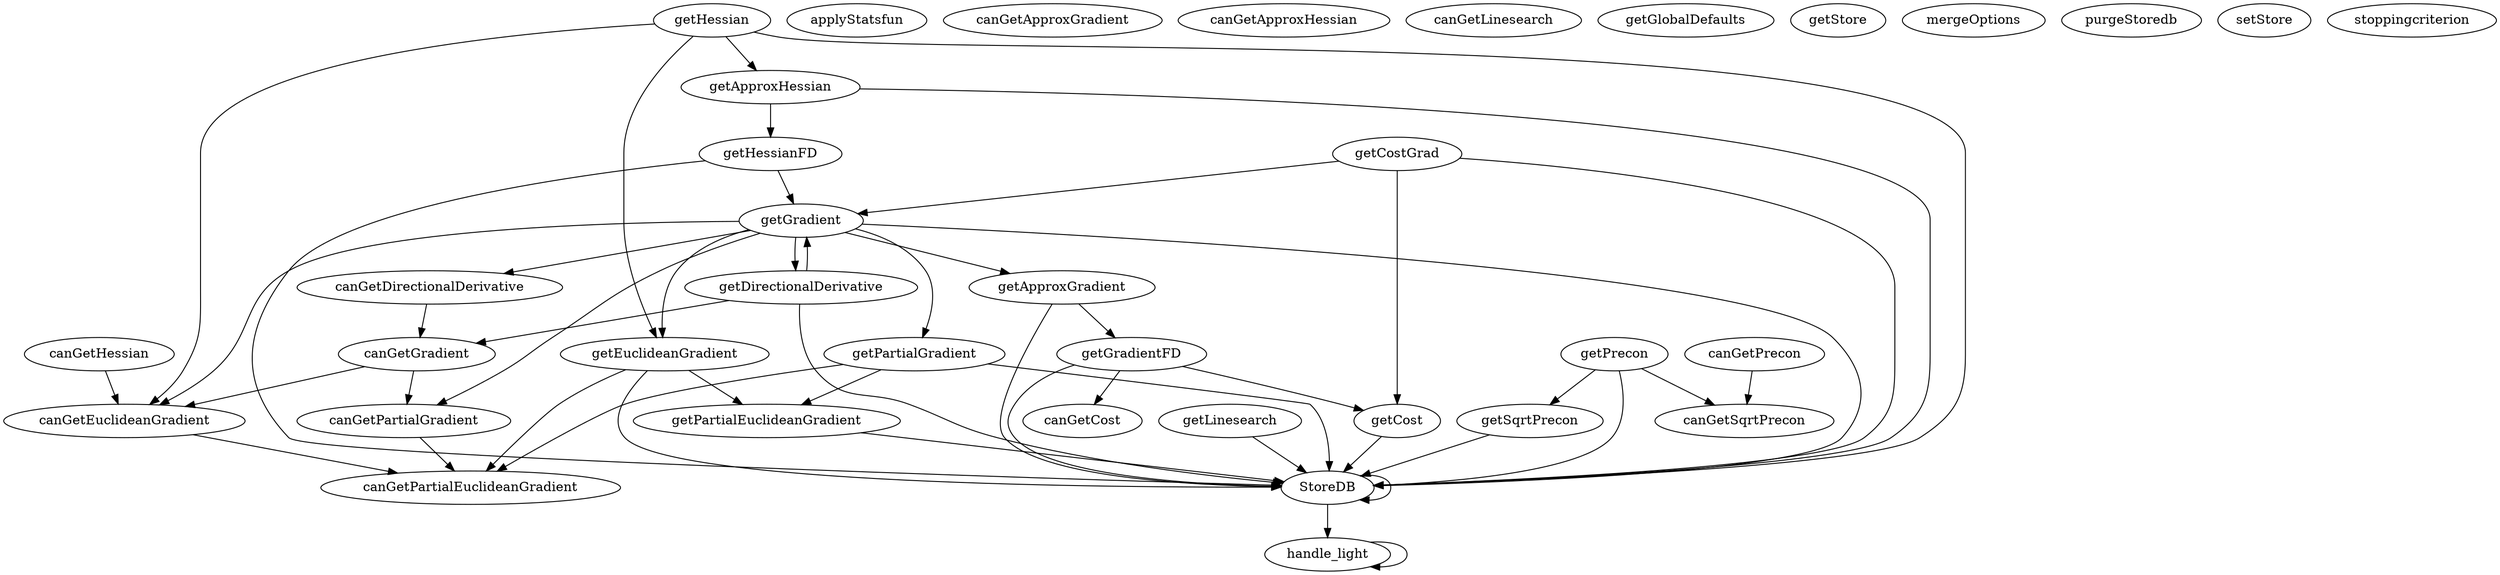 /* Created by mdot for Matlab */
digraph m2html {
  StoreDB -> StoreDB;
  StoreDB -> handle_light;
  canGetDirectionalDerivative -> canGetGradient;
  canGetEuclideanGradient -> canGetPartialEuclideanGradient;
  canGetGradient -> canGetEuclideanGradient;
  canGetGradient -> canGetPartialGradient;
  canGetHessian -> canGetEuclideanGradient;
  canGetPartialGradient -> canGetPartialEuclideanGradient;
  canGetPrecon -> canGetSqrtPrecon;
  getApproxGradient -> StoreDB;
  getApproxGradient -> getGradientFD;
  getApproxHessian -> StoreDB;
  getApproxHessian -> getHessianFD;
  getCost -> StoreDB;
  getCostGrad -> StoreDB;
  getCostGrad -> getCost;
  getCostGrad -> getGradient;
  getDirectionalDerivative -> StoreDB;
  getDirectionalDerivative -> canGetGradient;
  getDirectionalDerivative -> getGradient;
  getEuclideanGradient -> StoreDB;
  getEuclideanGradient -> canGetPartialEuclideanGradient;
  getEuclideanGradient -> getPartialEuclideanGradient;
  getGradient -> StoreDB;
  getGradient -> canGetDirectionalDerivative;
  getGradient -> canGetEuclideanGradient;
  getGradient -> canGetPartialGradient;
  getGradient -> getApproxGradient;
  getGradient -> getDirectionalDerivative;
  getGradient -> getEuclideanGradient;
  getGradient -> getPartialGradient;
  getGradientFD -> StoreDB;
  getGradientFD -> canGetCost;
  getGradientFD -> getCost;
  getHessian -> StoreDB;
  getHessian -> canGetEuclideanGradient;
  getHessian -> getApproxHessian;
  getHessian -> getEuclideanGradient;
  getHessianFD -> StoreDB;
  getHessianFD -> getGradient;
  getLinesearch -> StoreDB;
  getPartialEuclideanGradient -> StoreDB;
  getPartialGradient -> StoreDB;
  getPartialGradient -> canGetPartialEuclideanGradient;
  getPartialGradient -> getPartialEuclideanGradient;
  getPrecon -> StoreDB;
  getPrecon -> canGetSqrtPrecon;
  getPrecon -> getSqrtPrecon;
  getSqrtPrecon -> StoreDB;
  handle_light -> handle_light;

  StoreDB [URL="StoreDB.html"];
  applyStatsfun [URL="applyStatsfun.html"];
  canGetApproxGradient [URL="canGetApproxGradient.html"];
  canGetApproxHessian [URL="canGetApproxHessian.html"];
  canGetCost [URL="canGetCost.html"];
  canGetDirectionalDerivative [URL="canGetDirectionalDerivative.html"];
  canGetEuclideanGradient [URL="canGetEuclideanGradient.html"];
  canGetGradient [URL="canGetGradient.html"];
  canGetHessian [URL="canGetHessian.html"];
  canGetLinesearch [URL="canGetLinesearch.html"];
  canGetPartialEuclideanGradient [URL="canGetPartialEuclideanGradient.html"];
  canGetPartialGradient [URL="canGetPartialGradient.html"];
  canGetPrecon [URL="canGetPrecon.html"];
  canGetSqrtPrecon [URL="canGetSqrtPrecon.html"];
  getApproxGradient [URL="getApproxGradient.html"];
  getApproxHessian [URL="getApproxHessian.html"];
  getCost [URL="getCost.html"];
  getCostGrad [URL="getCostGrad.html"];
  getDirectionalDerivative [URL="getDirectionalDerivative.html"];
  getEuclideanGradient [URL="getEuclideanGradient.html"];
  getGlobalDefaults [URL="getGlobalDefaults.html"];
  getGradient [URL="getGradient.html"];
  getGradientFD [URL="getGradientFD.html"];
  getHessian [URL="getHessian.html"];
  getHessianFD [URL="getHessianFD.html"];
  getLinesearch [URL="getLinesearch.html"];
  getPartialEuclideanGradient [URL="getPartialEuclideanGradient.html"];
  getPartialGradient [URL="getPartialGradient.html"];
  getPrecon [URL="getPrecon.html"];
  getSqrtPrecon [URL="getSqrtPrecon.html"];
  getStore [URL="getStore.html"];
  handle_light [URL="handle_light.html"];
  mergeOptions [URL="mergeOptions.html"];
  purgeStoredb [URL="purgeStoredb.html"];
  setStore [URL="setStore.html"];
  stoppingcriterion [URL="stoppingcriterion.html"];
}